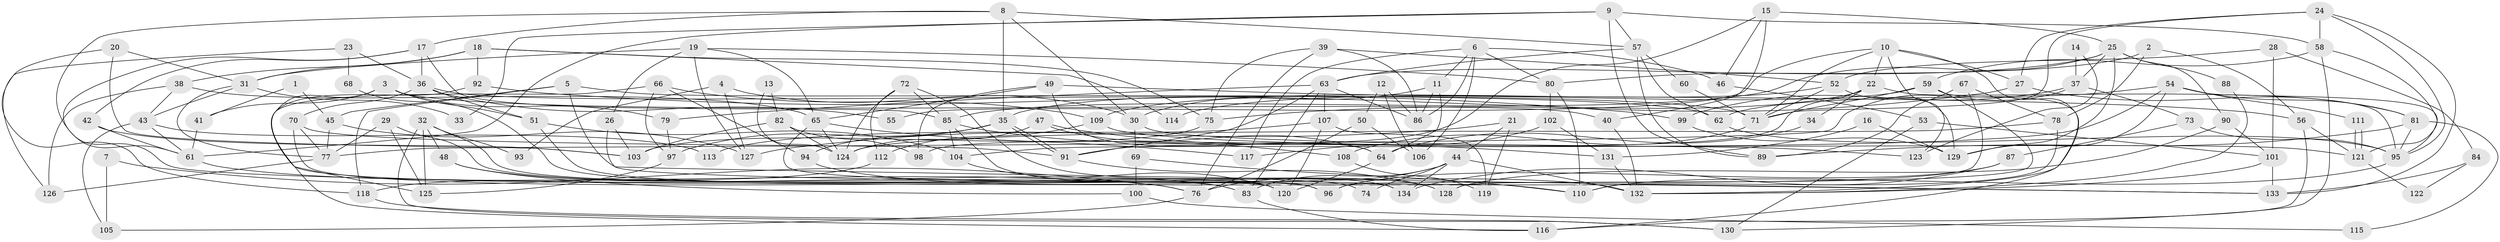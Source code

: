 // coarse degree distribution, {5: 0.22388059701492538, 9: 0.029850746268656716, 4: 0.08955223880597014, 8: 0.05970149253731343, 6: 0.11940298507462686, 10: 0.05970149253731343, 16: 0.014925373134328358, 13: 0.029850746268656716, 7: 0.05970149253731343, 3: 0.19402985074626866, 2: 0.11940298507462686}
// Generated by graph-tools (version 1.1) at 2025/50/03/04/25 22:50:57]
// undirected, 134 vertices, 268 edges
graph export_dot {
  node [color=gray90,style=filled];
  1;
  2;
  3;
  4;
  5;
  6;
  7;
  8;
  9;
  10;
  11;
  12;
  13;
  14;
  15;
  16;
  17;
  18;
  19;
  20;
  21;
  22;
  23;
  24;
  25;
  26;
  27;
  28;
  29;
  30;
  31;
  32;
  33;
  34;
  35;
  36;
  37;
  38;
  39;
  40;
  41;
  42;
  43;
  44;
  45;
  46;
  47;
  48;
  49;
  50;
  51;
  52;
  53;
  54;
  55;
  56;
  57;
  58;
  59;
  60;
  61;
  62;
  63;
  64;
  65;
  66;
  67;
  68;
  69;
  70;
  71;
  72;
  73;
  74;
  75;
  76;
  77;
  78;
  79;
  80;
  81;
  82;
  83;
  84;
  85;
  86;
  87;
  88;
  89;
  90;
  91;
  92;
  93;
  94;
  95;
  96;
  97;
  98;
  99;
  100;
  101;
  102;
  103;
  104;
  105;
  106;
  107;
  108;
  109;
  110;
  111;
  112;
  113;
  114;
  115;
  116;
  117;
  118;
  119;
  120;
  121;
  122;
  123;
  124;
  125;
  126;
  127;
  128;
  129;
  130;
  131;
  132;
  133;
  134;
  1 -- 45;
  1 -- 41;
  2 -- 78;
  2 -- 56;
  2 -- 80;
  3 -- 79;
  3 -- 96;
  3 -- 40;
  3 -- 41;
  3 -- 51;
  4 -- 127;
  4 -- 30;
  4 -- 93;
  5 -- 62;
  5 -- 133;
  5 -- 45;
  5 -- 118;
  6 -- 117;
  6 -- 80;
  6 -- 11;
  6 -- 46;
  6 -- 86;
  6 -- 106;
  7 -- 76;
  7 -- 105;
  8 -- 57;
  8 -- 17;
  8 -- 30;
  8 -- 35;
  8 -- 61;
  9 -- 61;
  9 -- 57;
  9 -- 33;
  9 -- 58;
  9 -- 89;
  10 -- 27;
  10 -- 71;
  10 -- 22;
  10 -- 55;
  10 -- 123;
  10 -- 132;
  11 -- 86;
  11 -- 30;
  11 -- 64;
  12 -- 86;
  12 -- 106;
  12 -- 50;
  13 -- 124;
  13 -- 82;
  14 -- 123;
  14 -- 37;
  15 -- 25;
  15 -- 46;
  15 -- 40;
  15 -- 91;
  16 -- 131;
  16 -- 129;
  17 -- 36;
  17 -- 85;
  17 -- 42;
  17 -- 133;
  18 -- 31;
  18 -- 38;
  18 -- 75;
  18 -- 92;
  18 -- 114;
  19 -- 31;
  19 -- 26;
  19 -- 65;
  19 -- 80;
  19 -- 127;
  20 -- 103;
  20 -- 118;
  20 -- 31;
  21 -- 127;
  21 -- 44;
  21 -- 119;
  22 -- 35;
  22 -- 34;
  22 -- 95;
  22 -- 98;
  23 -- 126;
  23 -- 36;
  23 -- 68;
  24 -- 95;
  24 -- 58;
  24 -- 27;
  24 -- 71;
  24 -- 133;
  25 -- 63;
  25 -- 90;
  25 -- 37;
  25 -- 85;
  25 -- 88;
  25 -- 129;
  26 -- 110;
  26 -- 103;
  27 -- 81;
  27 -- 75;
  28 -- 52;
  28 -- 101;
  28 -- 84;
  29 -- 83;
  29 -- 77;
  29 -- 125;
  30 -- 69;
  30 -- 123;
  31 -- 77;
  31 -- 33;
  31 -- 43;
  32 -- 120;
  32 -- 125;
  32 -- 48;
  32 -- 93;
  32 -- 130;
  34 -- 64;
  35 -- 91;
  35 -- 91;
  35 -- 94;
  35 -- 97;
  36 -- 71;
  36 -- 70;
  36 -- 51;
  36 -- 55;
  37 -- 99;
  37 -- 73;
  37 -- 77;
  38 -- 43;
  38 -- 65;
  38 -- 126;
  39 -- 75;
  39 -- 86;
  39 -- 52;
  39 -- 76;
  40 -- 132;
  41 -- 61;
  42 -- 61;
  42 -- 103;
  43 -- 61;
  43 -- 105;
  43 -- 113;
  44 -- 83;
  44 -- 132;
  44 -- 74;
  44 -- 76;
  44 -- 134;
  45 -- 77;
  45 -- 127;
  46 -- 53;
  47 -- 124;
  47 -- 64;
  47 -- 131;
  48 -- 83;
  48 -- 100;
  49 -- 65;
  49 -- 98;
  49 -- 56;
  49 -- 64;
  50 -- 76;
  50 -- 106;
  51 -- 74;
  51 -- 104;
  52 -- 71;
  52 -- 109;
  52 -- 129;
  53 -- 101;
  53 -- 130;
  54 -- 95;
  54 -- 129;
  54 -- 62;
  54 -- 81;
  54 -- 104;
  54 -- 111;
  56 -- 121;
  56 -- 116;
  57 -- 89;
  57 -- 63;
  57 -- 60;
  57 -- 62;
  58 -- 121;
  58 -- 59;
  58 -- 130;
  59 -- 116;
  59 -- 71;
  59 -- 114;
  59 -- 128;
  60 -- 71;
  61 -- 76;
  62 -- 95;
  63 -- 107;
  63 -- 91;
  63 -- 79;
  63 -- 83;
  63 -- 86;
  64 -- 120;
  65 -- 120;
  65 -- 117;
  65 -- 124;
  66 -- 94;
  66 -- 109;
  66 -- 97;
  66 -- 116;
  67 -- 78;
  67 -- 89;
  67 -- 96;
  68 -- 96;
  69 -- 110;
  69 -- 100;
  70 -- 91;
  70 -- 134;
  70 -- 77;
  71 -- 108;
  72 -- 128;
  72 -- 85;
  72 -- 112;
  72 -- 124;
  73 -- 95;
  73 -- 87;
  75 -- 103;
  76 -- 105;
  77 -- 126;
  78 -- 110;
  78 -- 124;
  79 -- 97;
  80 -- 102;
  80 -- 110;
  81 -- 95;
  81 -- 89;
  81 -- 115;
  82 -- 103;
  82 -- 124;
  82 -- 98;
  83 -- 116;
  84 -- 133;
  84 -- 122;
  85 -- 104;
  85 -- 108;
  85 -- 134;
  87 -- 134;
  87 -- 96;
  88 -- 132;
  90 -- 101;
  90 -- 128;
  91 -- 128;
  92 -- 125;
  92 -- 99;
  94 -- 132;
  95 -- 110;
  97 -- 125;
  99 -- 129;
  100 -- 115;
  101 -- 132;
  101 -- 133;
  102 -- 131;
  102 -- 117;
  104 -- 120;
  107 -- 120;
  107 -- 119;
  107 -- 113;
  108 -- 119;
  109 -- 112;
  109 -- 121;
  111 -- 121;
  111 -- 121;
  112 -- 118;
  118 -- 130;
  121 -- 122;
  131 -- 132;
}
